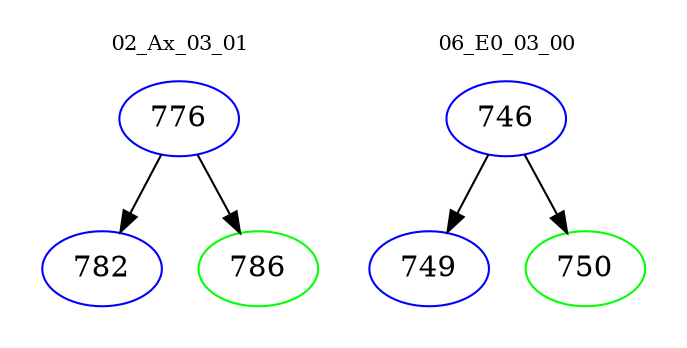 digraph{
subgraph cluster_0 {
color = white
label = "02_Ax_03_01";
fontsize=10;
T0_776 [label="776", color="blue"]
T0_776 -> T0_782 [color="black"]
T0_782 [label="782", color="blue"]
T0_776 -> T0_786 [color="black"]
T0_786 [label="786", color="green"]
}
subgraph cluster_1 {
color = white
label = "06_E0_03_00";
fontsize=10;
T1_746 [label="746", color="blue"]
T1_746 -> T1_749 [color="black"]
T1_749 [label="749", color="blue"]
T1_746 -> T1_750 [color="black"]
T1_750 [label="750", color="green"]
}
}
